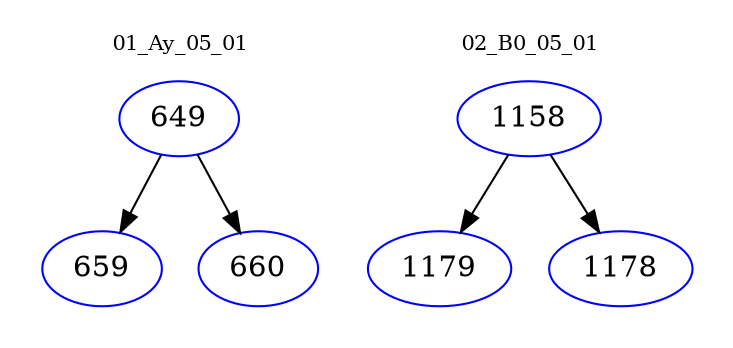 digraph{
subgraph cluster_0 {
color = white
label = "01_Ay_05_01";
fontsize=10;
T0_649 [label="649", color="blue"]
T0_649 -> T0_659 [color="black"]
T0_659 [label="659", color="blue"]
T0_649 -> T0_660 [color="black"]
T0_660 [label="660", color="blue"]
}
subgraph cluster_1 {
color = white
label = "02_B0_05_01";
fontsize=10;
T1_1158 [label="1158", color="blue"]
T1_1158 -> T1_1179 [color="black"]
T1_1179 [label="1179", color="blue"]
T1_1158 -> T1_1178 [color="black"]
T1_1178 [label="1178", color="blue"]
}
}
